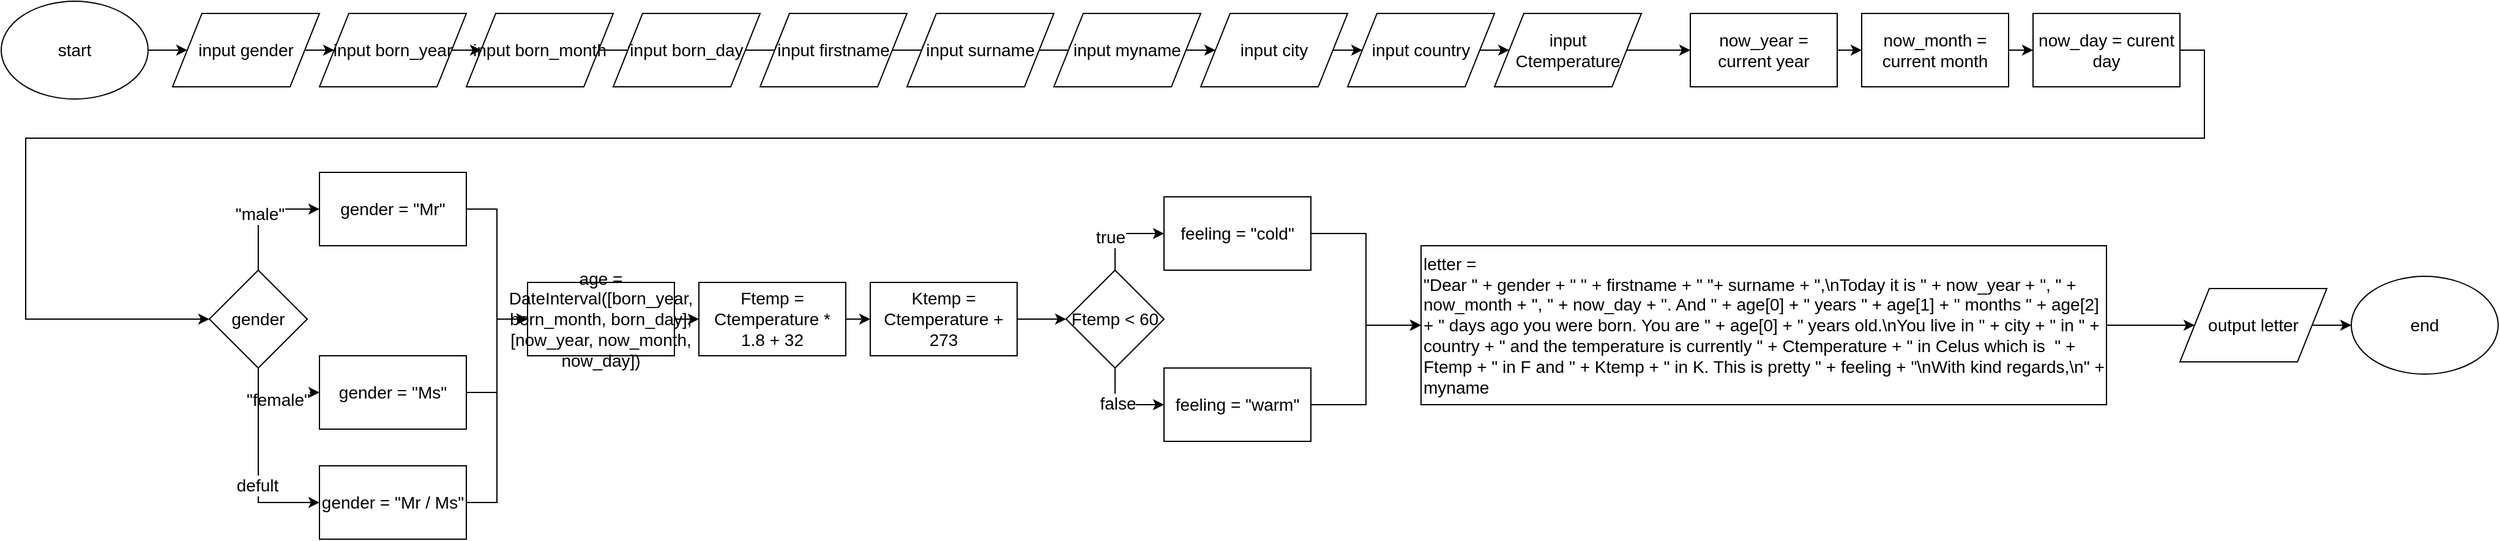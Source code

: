 <mxfile version="12.2.7" type="device" pages="1"><diagram id="ZXZmL2M1mdGhlIJRAZ7Y" name="Page-1"><mxGraphModel dx="1025" dy="1195" grid="1" gridSize="10" guides="1" tooltips="1" connect="1" arrows="1" fold="1" page="1" pageScale="1" pageWidth="4681" pageHeight="3300" math="0" shadow="0"><root><mxCell id="0"/><mxCell id="1" parent="0"/><mxCell id="0VPK_4B7p4U5HJGKEFu3-14" style="edgeStyle=orthogonalEdgeStyle;rounded=0;orthogonalLoop=1;jettySize=auto;html=1;exitX=1;exitY=0.5;exitDx=0;exitDy=0;entryX=0;entryY=0.5;entryDx=0;entryDy=0;fontSize=14;" parent="1" source="0VPK_4B7p4U5HJGKEFu3-1" target="0VPK_4B7p4U5HJGKEFu3-2" edge="1"><mxGeometry relative="1" as="geometry"/></mxCell><mxCell id="0VPK_4B7p4U5HJGKEFu3-1" value="start" style="ellipse;whiteSpace=wrap;html=1;fontSize=14;" parent="1" vertex="1"><mxGeometry x="100" y="360" width="120" height="80" as="geometry"/></mxCell><mxCell id="0VPK_4B7p4U5HJGKEFu3-54" style="edgeStyle=orthogonalEdgeStyle;rounded=0;orthogonalLoop=1;jettySize=auto;html=1;exitX=1;exitY=0.5;exitDx=0;exitDy=0;entryX=0;entryY=0.5;entryDx=0;entryDy=0;fontSize=14;" parent="1" source="0VPK_4B7p4U5HJGKEFu3-2" target="0VPK_4B7p4U5HJGKEFu3-3" edge="1"><mxGeometry relative="1" as="geometry"/></mxCell><mxCell id="0VPK_4B7p4U5HJGKEFu3-2" value="input gender" style="shape=parallelogram;perimeter=parallelogramPerimeter;whiteSpace=wrap;html=1;fontSize=14;" parent="1" vertex="1"><mxGeometry x="240" y="370" width="120" height="60" as="geometry"/></mxCell><mxCell id="0VPK_4B7p4U5HJGKEFu3-55" style="edgeStyle=orthogonalEdgeStyle;rounded=0;orthogonalLoop=1;jettySize=auto;html=1;exitX=1;exitY=0.5;exitDx=0;exitDy=0;entryX=0;entryY=0.5;entryDx=0;entryDy=0;fontSize=14;" parent="1" source="0VPK_4B7p4U5HJGKEFu3-3" target="0VPK_4B7p4U5HJGKEFu3-5" edge="1"><mxGeometry relative="1" as="geometry"/></mxCell><mxCell id="0VPK_4B7p4U5HJGKEFu3-3" value="input born_year" style="shape=parallelogram;perimeter=parallelogramPerimeter;whiteSpace=wrap;html=1;fontSize=14;" parent="1" vertex="1"><mxGeometry x="360" y="370" width="120" height="60" as="geometry"/></mxCell><mxCell id="0VPK_4B7p4U5HJGKEFu3-56" style="edgeStyle=orthogonalEdgeStyle;rounded=0;orthogonalLoop=1;jettySize=auto;html=1;exitX=1;exitY=0.5;exitDx=0;exitDy=0;entryX=0;entryY=0.25;entryDx=0;entryDy=0;fontSize=14;" parent="1" source="0VPK_4B7p4U5HJGKEFu3-5" target="0VPK_4B7p4U5HJGKEFu3-6" edge="1"><mxGeometry relative="1" as="geometry"/></mxCell><mxCell id="0VPK_4B7p4U5HJGKEFu3-5" value="input born_month" style="shape=parallelogram;perimeter=parallelogramPerimeter;whiteSpace=wrap;html=1;fontSize=14;" parent="1" vertex="1"><mxGeometry x="480" y="370" width="120" height="60" as="geometry"/></mxCell><mxCell id="0VPK_4B7p4U5HJGKEFu3-57" style="edgeStyle=orthogonalEdgeStyle;rounded=0;orthogonalLoop=1;jettySize=auto;html=1;exitX=1;exitY=0.5;exitDx=0;exitDy=0;entryX=0;entryY=0.25;entryDx=0;entryDy=0;fontSize=14;" parent="1" source="0VPK_4B7p4U5HJGKEFu3-6" target="0VPK_4B7p4U5HJGKEFu3-7" edge="1"><mxGeometry relative="1" as="geometry"/></mxCell><mxCell id="0VPK_4B7p4U5HJGKEFu3-6" value="input born_day" style="shape=parallelogram;perimeter=parallelogramPerimeter;whiteSpace=wrap;html=1;fontSize=14;" parent="1" vertex="1"><mxGeometry x="600" y="370" width="120" height="60" as="geometry"/></mxCell><mxCell id="0VPK_4B7p4U5HJGKEFu3-58" style="edgeStyle=orthogonalEdgeStyle;rounded=0;orthogonalLoop=1;jettySize=auto;html=1;exitX=1;exitY=0.5;exitDx=0;exitDy=0;entryX=0;entryY=0.25;entryDx=0;entryDy=0;fontSize=14;" parent="1" source="0VPK_4B7p4U5HJGKEFu3-7" target="0VPK_4B7p4U5HJGKEFu3-8" edge="1"><mxGeometry relative="1" as="geometry"/></mxCell><mxCell id="0VPK_4B7p4U5HJGKEFu3-7" value="input firstname" style="shape=parallelogram;perimeter=parallelogramPerimeter;whiteSpace=wrap;html=1;fontSize=14;" parent="1" vertex="1"><mxGeometry x="720" y="370" width="120" height="60" as="geometry"/></mxCell><mxCell id="0VPK_4B7p4U5HJGKEFu3-59" style="edgeStyle=orthogonalEdgeStyle;rounded=0;orthogonalLoop=1;jettySize=auto;html=1;exitX=1;exitY=0.5;exitDx=0;exitDy=0;entryX=0;entryY=0.25;entryDx=0;entryDy=0;fontSize=14;" parent="1" source="0VPK_4B7p4U5HJGKEFu3-8" target="0VPK_4B7p4U5HJGKEFu3-9" edge="1"><mxGeometry relative="1" as="geometry"/></mxCell><mxCell id="0VPK_4B7p4U5HJGKEFu3-8" value="input surname" style="shape=parallelogram;perimeter=parallelogramPerimeter;whiteSpace=wrap;html=1;fontSize=14;" parent="1" vertex="1"><mxGeometry x="840" y="370" width="120" height="60" as="geometry"/></mxCell><mxCell id="0VPK_4B7p4U5HJGKEFu3-60" style="edgeStyle=orthogonalEdgeStyle;rounded=0;orthogonalLoop=1;jettySize=auto;html=1;exitX=1;exitY=0.5;exitDx=0;exitDy=0;entryX=0;entryY=0.5;entryDx=0;entryDy=0;fontSize=14;" parent="1" source="0VPK_4B7p4U5HJGKEFu3-9" target="0VPK_4B7p4U5HJGKEFu3-10" edge="1"><mxGeometry relative="1" as="geometry"/></mxCell><mxCell id="0VPK_4B7p4U5HJGKEFu3-9" value="input myname" style="shape=parallelogram;perimeter=parallelogramPerimeter;whiteSpace=wrap;html=1;fontSize=14;" parent="1" vertex="1"><mxGeometry x="960" y="370" width="120" height="60" as="geometry"/></mxCell><mxCell id="0VPK_4B7p4U5HJGKEFu3-61" style="edgeStyle=orthogonalEdgeStyle;rounded=0;orthogonalLoop=1;jettySize=auto;html=1;exitX=1;exitY=0.5;exitDx=0;exitDy=0;entryX=0;entryY=0.5;entryDx=0;entryDy=0;fontSize=14;" parent="1" source="0VPK_4B7p4U5HJGKEFu3-10" target="0VPK_4B7p4U5HJGKEFu3-11" edge="1"><mxGeometry relative="1" as="geometry"/></mxCell><mxCell id="0VPK_4B7p4U5HJGKEFu3-10" value="input city" style="shape=parallelogram;perimeter=parallelogramPerimeter;whiteSpace=wrap;html=1;fontSize=14;" parent="1" vertex="1"><mxGeometry x="1080" y="370" width="120" height="60" as="geometry"/></mxCell><mxCell id="0VPK_4B7p4U5HJGKEFu3-62" style="edgeStyle=orthogonalEdgeStyle;rounded=0;orthogonalLoop=1;jettySize=auto;html=1;exitX=1;exitY=0.5;exitDx=0;exitDy=0;entryX=0;entryY=0.5;entryDx=0;entryDy=0;fontSize=14;" parent="1" source="0VPK_4B7p4U5HJGKEFu3-11" target="0VPK_4B7p4U5HJGKEFu3-12" edge="1"><mxGeometry relative="1" as="geometry"/></mxCell><mxCell id="0VPK_4B7p4U5HJGKEFu3-11" value="input country" style="shape=parallelogram;perimeter=parallelogramPerimeter;whiteSpace=wrap;html=1;fontSize=14;" parent="1" vertex="1"><mxGeometry x="1200" y="370" width="120" height="60" as="geometry"/></mxCell><mxCell id="0VPK_4B7p4U5HJGKEFu3-63" style="edgeStyle=orthogonalEdgeStyle;rounded=0;orthogonalLoop=1;jettySize=auto;html=1;exitX=1;exitY=0.5;exitDx=0;exitDy=0;entryX=0;entryY=0.5;entryDx=0;entryDy=0;fontSize=14;" parent="1" source="0VPK_4B7p4U5HJGKEFu3-12" target="0VPK_4B7p4U5HJGKEFu3-15" edge="1"><mxGeometry relative="1" as="geometry"/></mxCell><mxCell id="0VPK_4B7p4U5HJGKEFu3-12" value="input Ctemperature" style="shape=parallelogram;perimeter=parallelogramPerimeter;whiteSpace=wrap;html=1;fontSize=14;" parent="1" vertex="1"><mxGeometry x="1320" y="370" width="120" height="60" as="geometry"/></mxCell><mxCell id="0VPK_4B7p4U5HJGKEFu3-64" style="edgeStyle=orthogonalEdgeStyle;rounded=0;orthogonalLoop=1;jettySize=auto;html=1;exitX=1;exitY=0.5;exitDx=0;exitDy=0;fontSize=14;" parent="1" source="0VPK_4B7p4U5HJGKEFu3-15" target="0VPK_4B7p4U5HJGKEFu3-16" edge="1"><mxGeometry relative="1" as="geometry"/></mxCell><mxCell id="0VPK_4B7p4U5HJGKEFu3-15" value="now_year = current year" style="rounded=0;whiteSpace=wrap;html=1;fontSize=14;" parent="1" vertex="1"><mxGeometry x="1480" y="370" width="120" height="60" as="geometry"/></mxCell><mxCell id="0VPK_4B7p4U5HJGKEFu3-65" style="edgeStyle=orthogonalEdgeStyle;rounded=0;orthogonalLoop=1;jettySize=auto;html=1;exitX=1;exitY=0.5;exitDx=0;exitDy=0;fontSize=14;" parent="1" source="0VPK_4B7p4U5HJGKEFu3-16" target="0VPK_4B7p4U5HJGKEFu3-17" edge="1"><mxGeometry relative="1" as="geometry"/></mxCell><mxCell id="0VPK_4B7p4U5HJGKEFu3-16" value="now_month = current month" style="rounded=0;whiteSpace=wrap;html=1;fontSize=14;" parent="1" vertex="1"><mxGeometry x="1620" y="370" width="120" height="60" as="geometry"/></mxCell><mxCell id="0VPK_4B7p4U5HJGKEFu3-42" style="edgeStyle=orthogonalEdgeStyle;rounded=0;orthogonalLoop=1;jettySize=auto;html=1;exitX=1;exitY=0.5;exitDx=0;exitDy=0;entryX=0;entryY=0.5;entryDx=0;entryDy=0;fontSize=14;" parent="1" source="0VPK_4B7p4U5HJGKEFu3-17" target="0VPK_4B7p4U5HJGKEFu3-35" edge="1"><mxGeometry relative="1" as="geometry"><Array as="points"><mxPoint x="1900" y="400"/><mxPoint x="1900" y="472"/><mxPoint x="120" y="472"/><mxPoint x="120" y="620"/></Array></mxGeometry></mxCell><mxCell id="0VPK_4B7p4U5HJGKEFu3-17" value="now_day = curent day" style="rounded=0;whiteSpace=wrap;html=1;fontSize=14;" parent="1" vertex="1"><mxGeometry x="1760" y="370" width="120" height="60" as="geometry"/></mxCell><mxCell id="0VPK_4B7p4U5HJGKEFu3-23" style="edgeStyle=orthogonalEdgeStyle;rounded=0;orthogonalLoop=1;jettySize=auto;html=1;exitX=1;exitY=0.5;exitDx=0;exitDy=0;fontSize=14;" parent="1" source="0VPK_4B7p4U5HJGKEFu3-19" target="0VPK_4B7p4U5HJGKEFu3-22" edge="1"><mxGeometry relative="1" as="geometry"/></mxCell><mxCell id="0VPK_4B7p4U5HJGKEFu3-19" value="age = DateInterval([born_year, born_month, born_day], [now_year, now_month, now_day])" style="rounded=0;whiteSpace=wrap;html=1;fontSize=14;" parent="1" vertex="1"><mxGeometry x="530" y="590" width="120" height="60" as="geometry"/></mxCell><mxCell id="0VPK_4B7p4U5HJGKEFu3-25" style="edgeStyle=orthogonalEdgeStyle;rounded=0;orthogonalLoop=1;jettySize=auto;html=1;exitX=1;exitY=0.5;exitDx=0;exitDy=0;entryX=0;entryY=0.5;entryDx=0;entryDy=0;fontSize=14;" parent="1" source="0VPK_4B7p4U5HJGKEFu3-22" target="0VPK_4B7p4U5HJGKEFu3-24" edge="1"><mxGeometry relative="1" as="geometry"/></mxCell><mxCell id="0VPK_4B7p4U5HJGKEFu3-22" value="Ftemp = Ctemperature * 1.8 + 32" style="rounded=0;whiteSpace=wrap;html=1;fontSize=14;" parent="1" vertex="1"><mxGeometry x="670" y="590" width="120" height="60" as="geometry"/></mxCell><mxCell id="0VPK_4B7p4U5HJGKEFu3-27" style="edgeStyle=orthogonalEdgeStyle;rounded=0;orthogonalLoop=1;jettySize=auto;html=1;exitX=1;exitY=0.5;exitDx=0;exitDy=0;fontSize=14;" parent="1" source="0VPK_4B7p4U5HJGKEFu3-24" target="0VPK_4B7p4U5HJGKEFu3-26" edge="1"><mxGeometry relative="1" as="geometry"/></mxCell><mxCell id="0VPK_4B7p4U5HJGKEFu3-24" value="Ktemp = Ctemperature + 273" style="rounded=0;whiteSpace=wrap;html=1;fontSize=14;" parent="1" vertex="1"><mxGeometry x="810" y="590" width="120" height="60" as="geometry"/></mxCell><mxCell id="0VPK_4B7p4U5HJGKEFu3-29" style="edgeStyle=orthogonalEdgeStyle;rounded=0;orthogonalLoop=1;jettySize=auto;html=1;exitX=0.5;exitY=0;exitDx=0;exitDy=0;entryX=0;entryY=0.5;entryDx=0;entryDy=0;fontSize=14;" parent="1" source="0VPK_4B7p4U5HJGKEFu3-26" target="0VPK_4B7p4U5HJGKEFu3-28" edge="1"><mxGeometry relative="1" as="geometry"/></mxCell><mxCell id="0VPK_4B7p4U5HJGKEFu3-30" value="true" style="text;html=1;resizable=0;points=[];align=center;verticalAlign=middle;labelBackgroundColor=#ffffff;fontSize=14;" parent="0VPK_4B7p4U5HJGKEFu3-29" vertex="1" connectable="0"><mxGeometry x="-0.152" y="2" relative="1" as="geometry"><mxPoint x="-2" y="2" as="offset"/></mxGeometry></mxCell><mxCell id="0VPK_4B7p4U5HJGKEFu3-33" style="edgeStyle=orthogonalEdgeStyle;rounded=0;orthogonalLoop=1;jettySize=auto;html=1;exitX=0.5;exitY=1;exitDx=0;exitDy=0;entryX=0;entryY=0.5;entryDx=0;entryDy=0;fontSize=14;" parent="1" source="0VPK_4B7p4U5HJGKEFu3-26" target="0VPK_4B7p4U5HJGKEFu3-31" edge="1"><mxGeometry relative="1" as="geometry"/></mxCell><mxCell id="0VPK_4B7p4U5HJGKEFu3-34" value="false" style="text;html=1;resizable=0;points=[];align=center;verticalAlign=middle;labelBackgroundColor=#ffffff;fontSize=14;" parent="0VPK_4B7p4U5HJGKEFu3-33" vertex="1" connectable="0"><mxGeometry x="-0.173" y="2" relative="1" as="geometry"><mxPoint as="offset"/></mxGeometry></mxCell><mxCell id="0VPK_4B7p4U5HJGKEFu3-26" value="Ftemp &amp;lt; 60" style="rhombus;whiteSpace=wrap;html=1;fontSize=14;" parent="1" vertex="1"><mxGeometry x="970" y="580" width="80" height="80" as="geometry"/></mxCell><mxCell id="0VPK_4B7p4U5HJGKEFu3-52" style="edgeStyle=orthogonalEdgeStyle;rounded=0;orthogonalLoop=1;jettySize=auto;html=1;exitX=1;exitY=0.5;exitDx=0;exitDy=0;entryX=0;entryY=0.5;entryDx=0;entryDy=0;fontSize=14;" parent="1" source="0VPK_4B7p4U5HJGKEFu3-28" target="0VPK_4B7p4U5HJGKEFu3-51" edge="1"><mxGeometry relative="1" as="geometry"/></mxCell><mxCell id="0VPK_4B7p4U5HJGKEFu3-28" value="feeling = &quot;cold&quot;" style="rounded=0;whiteSpace=wrap;html=1;fontSize=14;" parent="1" vertex="1"><mxGeometry x="1050" y="520" width="120" height="60" as="geometry"/></mxCell><mxCell id="0VPK_4B7p4U5HJGKEFu3-53" style="edgeStyle=orthogonalEdgeStyle;rounded=0;orthogonalLoop=1;jettySize=auto;html=1;exitX=1;exitY=0.5;exitDx=0;exitDy=0;entryX=0;entryY=0.5;entryDx=0;entryDy=0;fontSize=14;" parent="1" source="0VPK_4B7p4U5HJGKEFu3-31" target="0VPK_4B7p4U5HJGKEFu3-51" edge="1"><mxGeometry relative="1" as="geometry"/></mxCell><mxCell id="0VPK_4B7p4U5HJGKEFu3-31" value="feeling = &quot;warm&quot;" style="rounded=0;whiteSpace=wrap;html=1;fontSize=14;" parent="1" vertex="1"><mxGeometry x="1050" y="660" width="120" height="60" as="geometry"/></mxCell><mxCell id="0VPK_4B7p4U5HJGKEFu3-38" style="edgeStyle=orthogonalEdgeStyle;rounded=0;orthogonalLoop=1;jettySize=auto;html=1;exitX=0.5;exitY=0;exitDx=0;exitDy=0;entryX=0;entryY=0.5;entryDx=0;entryDy=0;fontSize=14;" parent="1" source="0VPK_4B7p4U5HJGKEFu3-35" target="0VPK_4B7p4U5HJGKEFu3-36" edge="1"><mxGeometry relative="1" as="geometry"/></mxCell><mxCell id="0VPK_4B7p4U5HJGKEFu3-43" value="&quot;male&quot;" style="text;html=1;resizable=0;points=[];align=center;verticalAlign=middle;labelBackgroundColor=#ffffff;fontSize=14;" parent="0VPK_4B7p4U5HJGKEFu3-38" vertex="1" connectable="0"><mxGeometry x="-0.103" y="-1" relative="1" as="geometry"><mxPoint y="-1" as="offset"/></mxGeometry></mxCell><mxCell id="0VPK_4B7p4U5HJGKEFu3-41" style="edgeStyle=orthogonalEdgeStyle;rounded=0;orthogonalLoop=1;jettySize=auto;html=1;exitX=0.5;exitY=1;exitDx=0;exitDy=0;entryX=0;entryY=0.5;entryDx=0;entryDy=0;fontSize=14;" parent="1" source="0VPK_4B7p4U5HJGKEFu3-35" target="0VPK_4B7p4U5HJGKEFu3-37" edge="1"><mxGeometry relative="1" as="geometry"/></mxCell><mxCell id="0VPK_4B7p4U5HJGKEFu3-44" value="&quot;female&quot;" style="text;html=1;resizable=0;points=[];align=center;verticalAlign=middle;labelBackgroundColor=#ffffff;fontSize=14;" parent="0VPK_4B7p4U5HJGKEFu3-41" vertex="1" connectable="0"><mxGeometry x="-0.556" y="8" relative="1" as="geometry"><mxPoint x="8" y="10" as="offset"/></mxGeometry></mxCell><mxCell id="0VPK_4B7p4U5HJGKEFu3-46" style="edgeStyle=orthogonalEdgeStyle;rounded=0;orthogonalLoop=1;jettySize=auto;html=1;exitX=0.5;exitY=1;exitDx=0;exitDy=0;entryX=0;entryY=0.5;entryDx=0;entryDy=0;fontSize=14;" parent="1" source="0VPK_4B7p4U5HJGKEFu3-35" target="0VPK_4B7p4U5HJGKEFu3-45" edge="1"><mxGeometry relative="1" as="geometry"/></mxCell><mxCell id="0VPK_4B7p4U5HJGKEFu3-47" value="defult" style="text;html=1;resizable=0;points=[];align=center;verticalAlign=middle;labelBackgroundColor=#ffffff;fontSize=14;" parent="0VPK_4B7p4U5HJGKEFu3-46" vertex="1" connectable="0"><mxGeometry x="0.207" y="-1" relative="1" as="geometry"><mxPoint y="-1" as="offset"/></mxGeometry></mxCell><mxCell id="0VPK_4B7p4U5HJGKEFu3-35" value="gender" style="rhombus;whiteSpace=wrap;html=1;fontSize=14;" parent="1" vertex="1"><mxGeometry x="270" y="580" width="80" height="80" as="geometry"/></mxCell><mxCell id="0VPK_4B7p4U5HJGKEFu3-48" style="edgeStyle=orthogonalEdgeStyle;rounded=0;orthogonalLoop=1;jettySize=auto;html=1;exitX=1;exitY=0.5;exitDx=0;exitDy=0;entryX=0;entryY=0.5;entryDx=0;entryDy=0;fontSize=14;" parent="1" source="0VPK_4B7p4U5HJGKEFu3-36" target="0VPK_4B7p4U5HJGKEFu3-19" edge="1"><mxGeometry relative="1" as="geometry"/></mxCell><mxCell id="0VPK_4B7p4U5HJGKEFu3-36" value="gender = &quot;Mr&quot;" style="rounded=0;whiteSpace=wrap;html=1;fontSize=14;" parent="1" vertex="1"><mxGeometry x="360" y="500" width="120" height="60" as="geometry"/></mxCell><mxCell id="0VPK_4B7p4U5HJGKEFu3-49" style="edgeStyle=orthogonalEdgeStyle;rounded=0;orthogonalLoop=1;jettySize=auto;html=1;exitX=1;exitY=0.5;exitDx=0;exitDy=0;entryX=0;entryY=0.5;entryDx=0;entryDy=0;fontSize=14;" parent="1" source="0VPK_4B7p4U5HJGKEFu3-37" target="0VPK_4B7p4U5HJGKEFu3-19" edge="1"><mxGeometry relative="1" as="geometry"/></mxCell><mxCell id="0VPK_4B7p4U5HJGKEFu3-37" value="gender = &quot;Ms&quot;" style="rounded=0;whiteSpace=wrap;html=1;fontSize=14;" parent="1" vertex="1"><mxGeometry x="360" y="650" width="120" height="60" as="geometry"/></mxCell><mxCell id="0VPK_4B7p4U5HJGKEFu3-50" style="edgeStyle=orthogonalEdgeStyle;rounded=0;orthogonalLoop=1;jettySize=auto;html=1;exitX=1;exitY=0.5;exitDx=0;exitDy=0;entryX=0;entryY=0.5;entryDx=0;entryDy=0;fontSize=14;" parent="1" source="0VPK_4B7p4U5HJGKEFu3-45" target="0VPK_4B7p4U5HJGKEFu3-19" edge="1"><mxGeometry relative="1" as="geometry"/></mxCell><mxCell id="0VPK_4B7p4U5HJGKEFu3-45" value="gender = &quot;Mr / Ms&quot;" style="rounded=0;whiteSpace=wrap;html=1;fontSize=14;" parent="1" vertex="1"><mxGeometry x="360" y="740" width="120" height="60" as="geometry"/></mxCell><mxCell id="0VPK_4B7p4U5HJGKEFu3-68" style="edgeStyle=orthogonalEdgeStyle;rounded=0;orthogonalLoop=1;jettySize=auto;html=1;exitX=1;exitY=0.5;exitDx=0;exitDy=0;entryX=0;entryY=0.5;entryDx=0;entryDy=0;fontSize=14;" parent="1" source="0VPK_4B7p4U5HJGKEFu3-51" target="0VPK_4B7p4U5HJGKEFu3-67" edge="1"><mxGeometry relative="1" as="geometry"/></mxCell><mxCell id="0VPK_4B7p4U5HJGKEFu3-51" value="letter =&amp;nbsp;&lt;br style=&quot;font-size: 14px;&quot;&gt;&quot;Dear &quot; + gender + &quot; &quot; + firstname + &quot; &quot;+ surname + &quot;,\nToday it is &quot; + now_year + &quot;, &quot; + now_month + &quot;, &quot; + now_day + &quot;. And &quot; + age[0] + &quot; years &quot; + age[1] + &quot; months &quot; + age[2] + &quot; days ago you were born. You are &quot; + age[0] + &quot; years old.\nYou live in &quot; + city + &quot; in &quot; + country + &quot; and the temperature is currently &quot; + Ctemperature + &quot; in Celus which is&amp;nbsp; &quot; + Ftemp + &quot; in F and &quot; + Ktemp + &quot; in K. This is pretty &quot; + feeling + &quot;\nWith kind regards,\n&quot; + myname&amp;nbsp;" style="rounded=0;whiteSpace=wrap;html=1;align=left;fontSize=14;" parent="1" vertex="1"><mxGeometry x="1260" y="560" width="560" height="130" as="geometry"/></mxCell><mxCell id="0VPK_4B7p4U5HJGKEFu3-70" style="edgeStyle=orthogonalEdgeStyle;rounded=0;orthogonalLoop=1;jettySize=auto;html=1;exitX=1;exitY=0.5;exitDx=0;exitDy=0;fontSize=14;" parent="1" source="0VPK_4B7p4U5HJGKEFu3-67" target="0VPK_4B7p4U5HJGKEFu3-69" edge="1"><mxGeometry relative="1" as="geometry"/></mxCell><mxCell id="0VPK_4B7p4U5HJGKEFu3-67" value="output letter" style="shape=parallelogram;perimeter=parallelogramPerimeter;whiteSpace=wrap;html=1;fontSize=14;" parent="1" vertex="1"><mxGeometry x="1880" y="595" width="120" height="60" as="geometry"/></mxCell><mxCell id="0VPK_4B7p4U5HJGKEFu3-69" value="end" style="ellipse;whiteSpace=wrap;html=1;fontSize=14;" parent="1" vertex="1"><mxGeometry x="2020" y="585" width="120" height="80" as="geometry"/></mxCell></root></mxGraphModel></diagram></mxfile>
